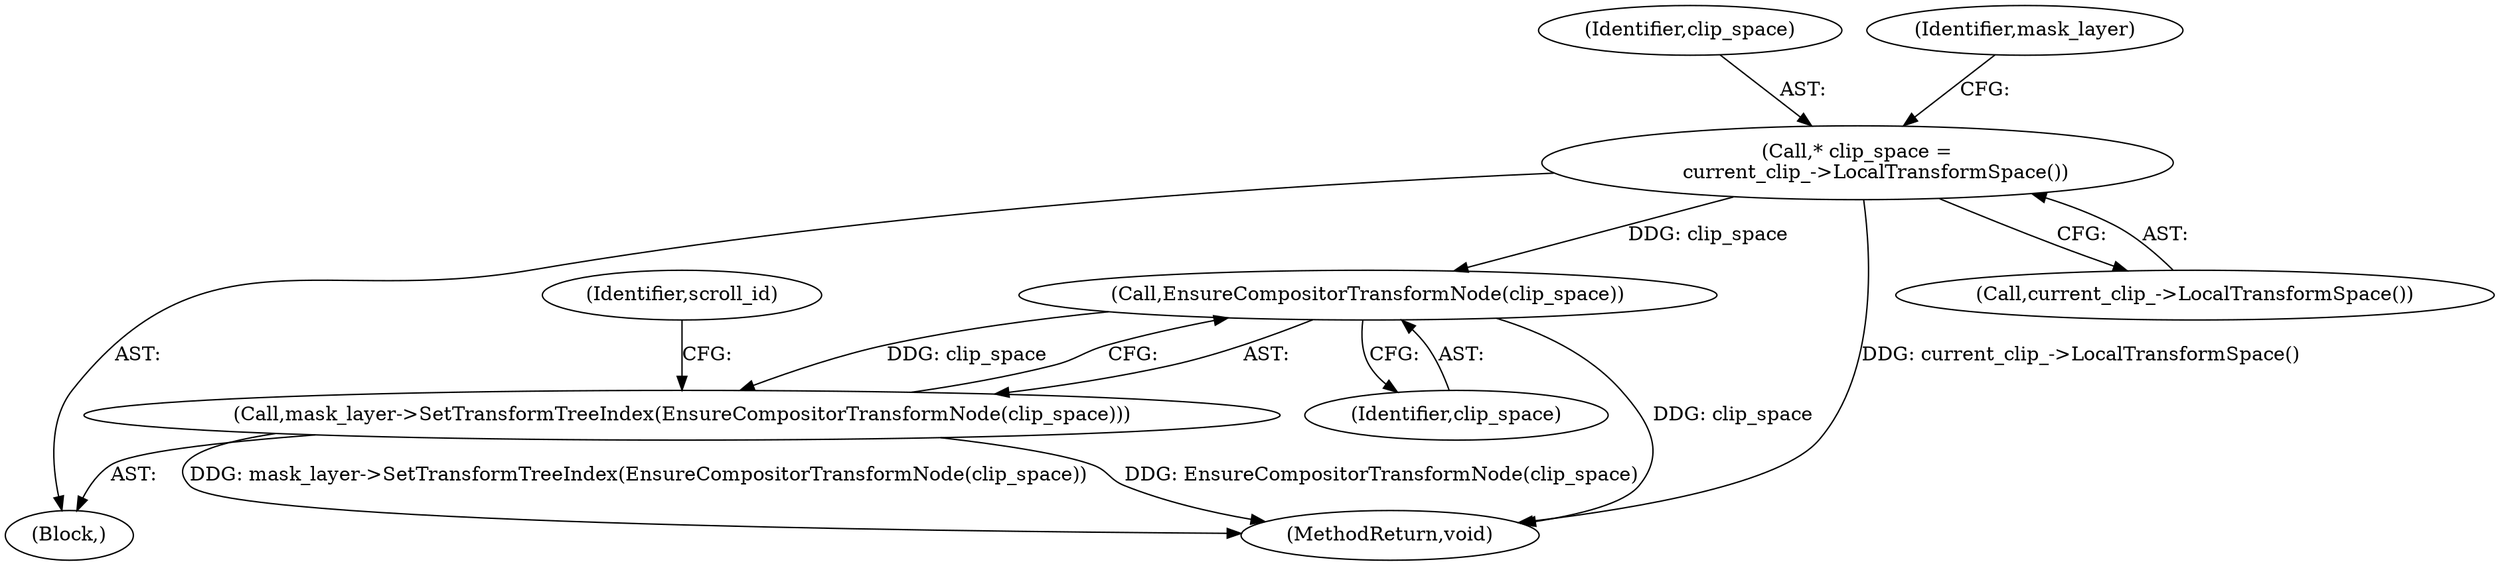 digraph "0_Chrome_f911e11e7f6b5c0d6f5ee694a9871de6619889f7_36@pointer" {
"1000163" [label="(Call,* clip_space =\n      current_clip_->LocalTransformSpace())"];
"1000171" [label="(Call,EnsureCompositorTransformNode(clip_space))"];
"1000170" [label="(Call,mask_layer->SetTransformTreeIndex(EnsureCompositorTransformNode(clip_space)))"];
"1000175" [label="(Identifier,scroll_id)"];
"1000101" [label="(Block,)"];
"1000171" [label="(Call,EnsureCompositorTransformNode(clip_space))"];
"1000187" [label="(MethodReturn,void)"];
"1000164" [label="(Identifier,clip_space)"];
"1000163" [label="(Call,* clip_space =\n      current_clip_->LocalTransformSpace())"];
"1000172" [label="(Identifier,clip_space)"];
"1000165" [label="(Call,current_clip_->LocalTransformSpace())"];
"1000167" [label="(Identifier,mask_layer)"];
"1000170" [label="(Call,mask_layer->SetTransformTreeIndex(EnsureCompositorTransformNode(clip_space)))"];
"1000163" -> "1000101"  [label="AST: "];
"1000163" -> "1000165"  [label="CFG: "];
"1000164" -> "1000163"  [label="AST: "];
"1000165" -> "1000163"  [label="AST: "];
"1000167" -> "1000163"  [label="CFG: "];
"1000163" -> "1000187"  [label="DDG: current_clip_->LocalTransformSpace()"];
"1000163" -> "1000171"  [label="DDG: clip_space"];
"1000171" -> "1000170"  [label="AST: "];
"1000171" -> "1000172"  [label="CFG: "];
"1000172" -> "1000171"  [label="AST: "];
"1000170" -> "1000171"  [label="CFG: "];
"1000171" -> "1000187"  [label="DDG: clip_space"];
"1000171" -> "1000170"  [label="DDG: clip_space"];
"1000170" -> "1000101"  [label="AST: "];
"1000175" -> "1000170"  [label="CFG: "];
"1000170" -> "1000187"  [label="DDG: EnsureCompositorTransformNode(clip_space)"];
"1000170" -> "1000187"  [label="DDG: mask_layer->SetTransformTreeIndex(EnsureCompositorTransformNode(clip_space))"];
}
